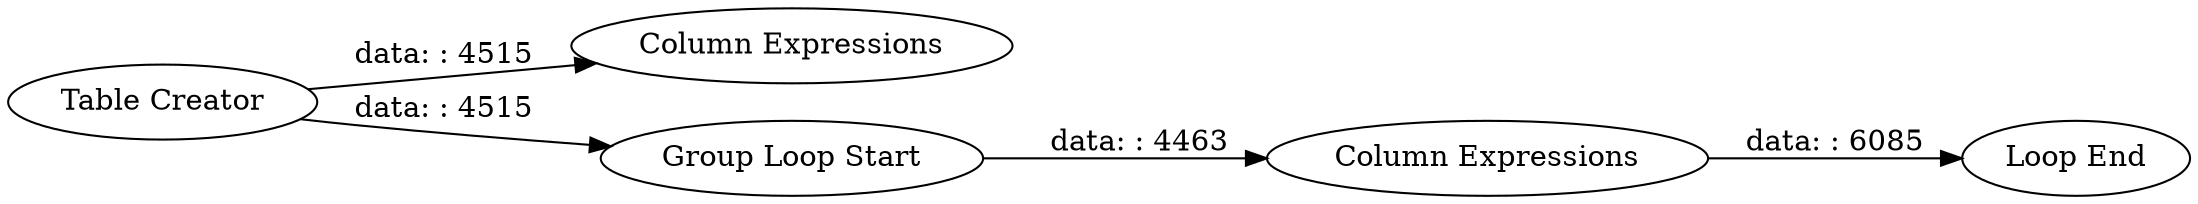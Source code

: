 digraph {
	"4385000848600085200_153" [label="Table Creator"]
	"4385000848600085200_161" [label="Column Expressions"]
	"4385000848600085200_158" [label="Column Expressions"]
	"4385000848600085200_162" [label="Loop End"]
	"4385000848600085200_154" [label="Group Loop Start"]
	"4385000848600085200_158" -> "4385000848600085200_162" [label="data: : 6085"]
	"4385000848600085200_154" -> "4385000848600085200_158" [label="data: : 4463"]
	"4385000848600085200_153" -> "4385000848600085200_161" [label="data: : 4515"]
	"4385000848600085200_153" -> "4385000848600085200_154" [label="data: : 4515"]
	rankdir=LR
}
